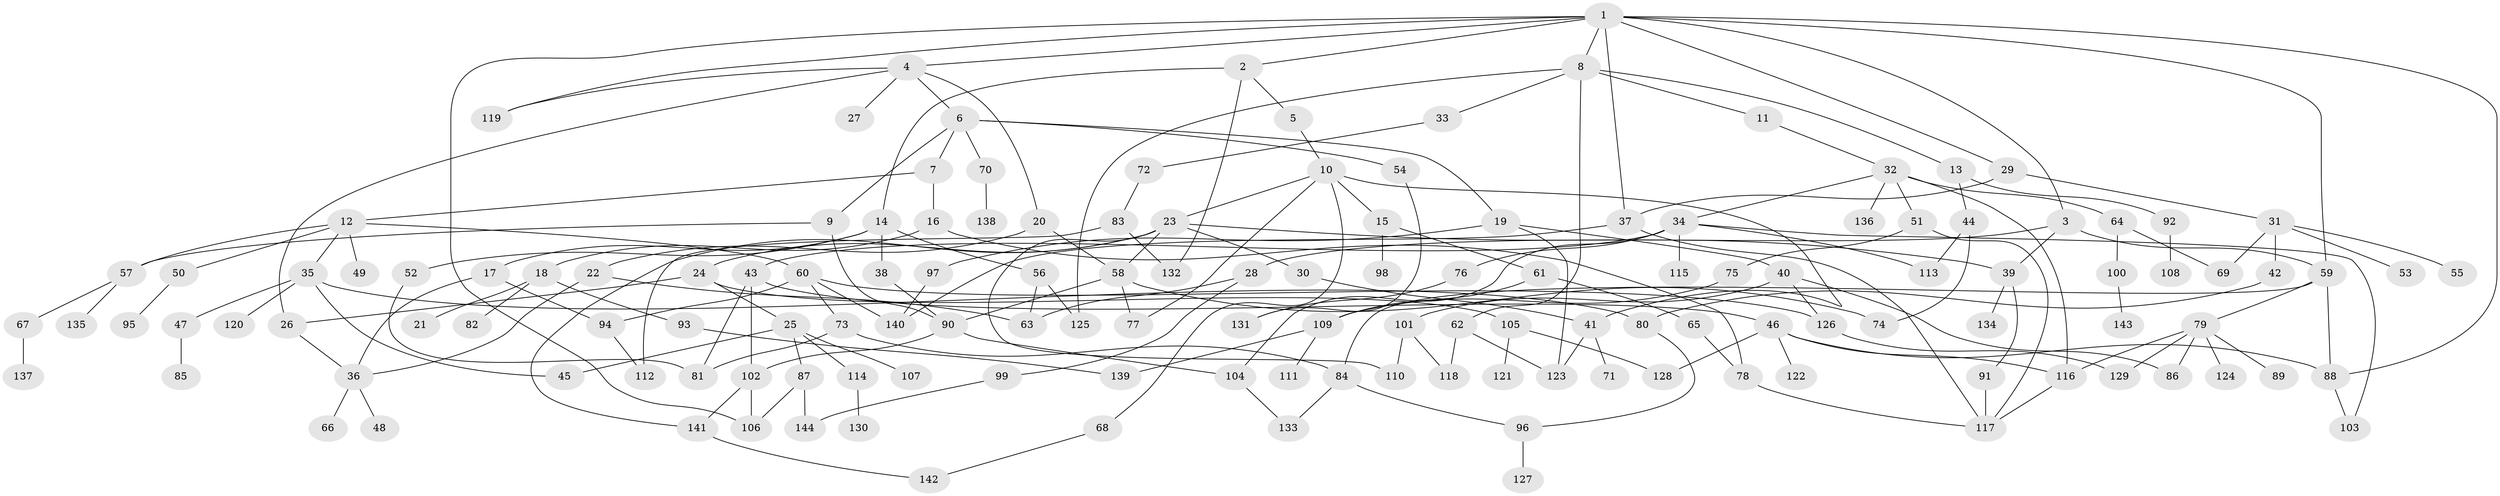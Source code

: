 // coarse degree distribution, {10: 0.010416666666666666, 4: 0.09375, 5: 0.10416666666666667, 2: 0.20833333333333334, 7: 0.020833333333333332, 6: 0.08333333333333333, 3: 0.21875, 9: 0.010416666666666666, 1: 0.23958333333333334, 11: 0.010416666666666666}
// Generated by graph-tools (version 1.1) at 2025/41/03/06/25 10:41:27]
// undirected, 144 vertices, 202 edges
graph export_dot {
graph [start="1"]
  node [color=gray90,style=filled];
  1;
  2;
  3;
  4;
  5;
  6;
  7;
  8;
  9;
  10;
  11;
  12;
  13;
  14;
  15;
  16;
  17;
  18;
  19;
  20;
  21;
  22;
  23;
  24;
  25;
  26;
  27;
  28;
  29;
  30;
  31;
  32;
  33;
  34;
  35;
  36;
  37;
  38;
  39;
  40;
  41;
  42;
  43;
  44;
  45;
  46;
  47;
  48;
  49;
  50;
  51;
  52;
  53;
  54;
  55;
  56;
  57;
  58;
  59;
  60;
  61;
  62;
  63;
  64;
  65;
  66;
  67;
  68;
  69;
  70;
  71;
  72;
  73;
  74;
  75;
  76;
  77;
  78;
  79;
  80;
  81;
  82;
  83;
  84;
  85;
  86;
  87;
  88;
  89;
  90;
  91;
  92;
  93;
  94;
  95;
  96;
  97;
  98;
  99;
  100;
  101;
  102;
  103;
  104;
  105;
  106;
  107;
  108;
  109;
  110;
  111;
  112;
  113;
  114;
  115;
  116;
  117;
  118;
  119;
  120;
  121;
  122;
  123;
  124;
  125;
  126;
  127;
  128;
  129;
  130;
  131;
  132;
  133;
  134;
  135;
  136;
  137;
  138;
  139;
  140;
  141;
  142;
  143;
  144;
  1 -- 2;
  1 -- 3;
  1 -- 4;
  1 -- 8;
  1 -- 29;
  1 -- 59;
  1 -- 106;
  1 -- 119;
  1 -- 88;
  1 -- 37;
  2 -- 5;
  2 -- 14;
  2 -- 132;
  3 -- 28;
  3 -- 39;
  3 -- 59;
  4 -- 6;
  4 -- 20;
  4 -- 26;
  4 -- 27;
  4 -- 119;
  5 -- 10;
  6 -- 7;
  6 -- 9;
  6 -- 19;
  6 -- 54;
  6 -- 70;
  7 -- 12;
  7 -- 16;
  8 -- 11;
  8 -- 13;
  8 -- 33;
  8 -- 62;
  8 -- 125;
  9 -- 57;
  9 -- 90;
  10 -- 15;
  10 -- 23;
  10 -- 41;
  10 -- 68;
  10 -- 77;
  11 -- 32;
  12 -- 35;
  12 -- 49;
  12 -- 50;
  12 -- 60;
  12 -- 57;
  13 -- 44;
  13 -- 92;
  14 -- 17;
  14 -- 38;
  14 -- 52;
  14 -- 56;
  15 -- 61;
  15 -- 98;
  16 -- 18;
  16 -- 78;
  17 -- 94;
  17 -- 36;
  18 -- 21;
  18 -- 82;
  18 -- 93;
  19 -- 40;
  19 -- 97;
  19 -- 123;
  20 -- 22;
  20 -- 58;
  22 -- 36;
  22 -- 63;
  23 -- 24;
  23 -- 30;
  23 -- 110;
  23 -- 141;
  23 -- 39;
  23 -- 58;
  24 -- 25;
  24 -- 105;
  24 -- 26;
  25 -- 87;
  25 -- 107;
  25 -- 114;
  25 -- 45;
  26 -- 36;
  28 -- 99;
  28 -- 63;
  29 -- 31;
  29 -- 37;
  30 -- 41;
  31 -- 42;
  31 -- 53;
  31 -- 55;
  31 -- 69;
  32 -- 34;
  32 -- 51;
  32 -- 64;
  32 -- 136;
  32 -- 116;
  33 -- 72;
  34 -- 43;
  34 -- 76;
  34 -- 115;
  34 -- 113;
  34 -- 103;
  34 -- 104;
  35 -- 45;
  35 -- 47;
  35 -- 80;
  35 -- 120;
  36 -- 48;
  36 -- 66;
  37 -- 140;
  37 -- 117;
  38 -- 90;
  39 -- 91;
  39 -- 134;
  40 -- 86;
  40 -- 101;
  40 -- 126;
  41 -- 71;
  41 -- 123;
  42 -- 80;
  43 -- 46;
  43 -- 81;
  43 -- 102;
  44 -- 74;
  44 -- 113;
  46 -- 88;
  46 -- 122;
  46 -- 128;
  46 -- 116;
  47 -- 85;
  50 -- 95;
  51 -- 75;
  51 -- 117;
  52 -- 81;
  54 -- 131;
  56 -- 125;
  56 -- 63;
  57 -- 67;
  57 -- 135;
  58 -- 77;
  58 -- 74;
  58 -- 90;
  59 -- 79;
  59 -- 84;
  59 -- 88;
  60 -- 73;
  60 -- 140;
  60 -- 94;
  60 -- 126;
  61 -- 65;
  61 -- 109;
  62 -- 118;
  62 -- 123;
  64 -- 69;
  64 -- 100;
  65 -- 78;
  67 -- 137;
  68 -- 142;
  70 -- 138;
  72 -- 83;
  73 -- 81;
  73 -- 84;
  75 -- 109;
  76 -- 131;
  78 -- 117;
  79 -- 89;
  79 -- 116;
  79 -- 124;
  79 -- 129;
  79 -- 86;
  80 -- 96;
  83 -- 132;
  83 -- 112;
  84 -- 133;
  84 -- 96;
  87 -- 144;
  87 -- 106;
  88 -- 103;
  90 -- 102;
  90 -- 104;
  91 -- 117;
  92 -- 108;
  93 -- 139;
  94 -- 112;
  96 -- 127;
  97 -- 140;
  99 -- 144;
  100 -- 143;
  101 -- 118;
  101 -- 110;
  102 -- 141;
  102 -- 106;
  104 -- 133;
  105 -- 121;
  105 -- 128;
  109 -- 111;
  109 -- 139;
  114 -- 130;
  116 -- 117;
  126 -- 129;
  141 -- 142;
}
